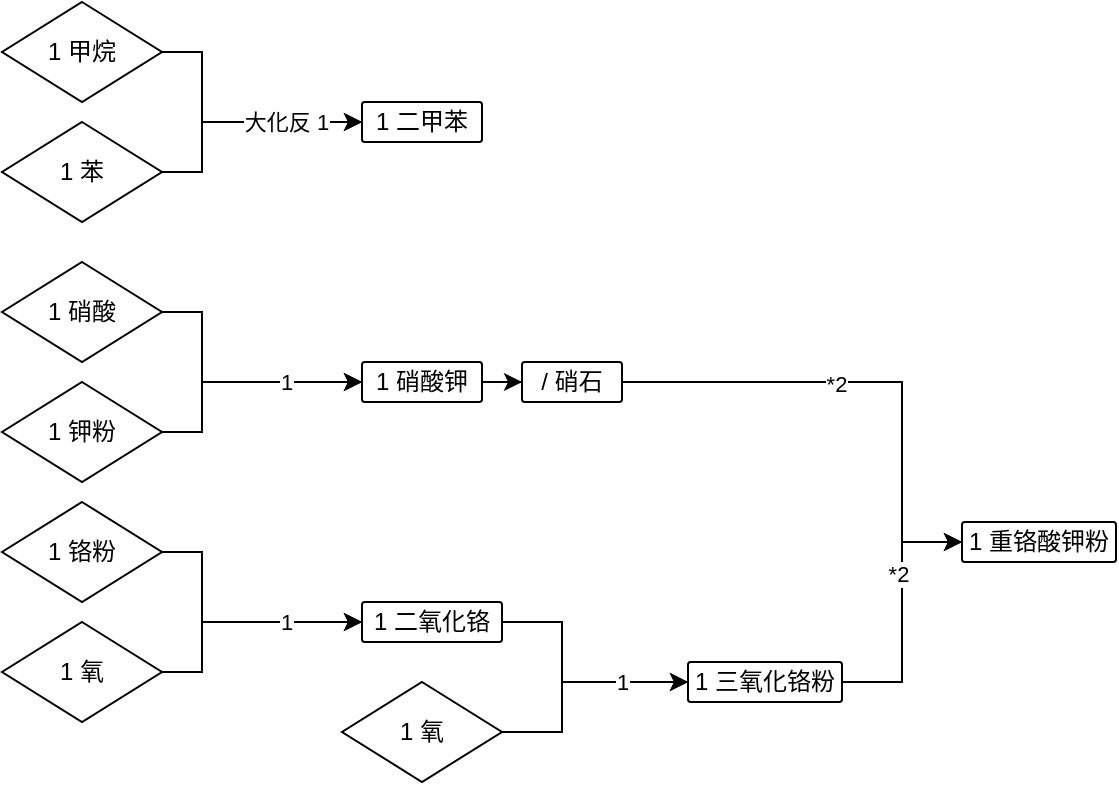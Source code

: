 <mxfile version="20.5.1" type="github">
  <diagram id="C5RBs43oDa-KdzZeNtuy" name="Page-1">
    <mxGraphModel dx="1507" dy="835" grid="1" gridSize="10" guides="1" tooltips="1" connect="1" arrows="1" fold="1" page="1" pageScale="1" pageWidth="827" pageHeight="1169" math="0" shadow="0">
      <root>
        <mxCell id="WIyWlLk6GJQsqaUBKTNV-0" />
        <mxCell id="WIyWlLk6GJQsqaUBKTNV-1" parent="WIyWlLk6GJQsqaUBKTNV-0" />
        <mxCell id="JoYVowdMrAnlJrP38-PI-4" style="edgeStyle=orthogonalEdgeStyle;rounded=0;orthogonalLoop=1;jettySize=auto;html=1;entryX=0;entryY=0.5;entryDx=0;entryDy=0;" edge="1" parent="WIyWlLk6GJQsqaUBKTNV-1" source="JoYVowdMrAnlJrP38-PI-1" target="JoYVowdMrAnlJrP38-PI-3">
          <mxGeometry relative="1" as="geometry">
            <Array as="points">
              <mxPoint x="170" y="75" />
              <mxPoint x="170" y="110" />
            </Array>
          </mxGeometry>
        </mxCell>
        <mxCell id="JoYVowdMrAnlJrP38-PI-1" value="1 甲烷" style="rhombus;whiteSpace=wrap;html=1;" vertex="1" parent="WIyWlLk6GJQsqaUBKTNV-1">
          <mxGeometry x="70" y="50" width="80" height="50" as="geometry" />
        </mxCell>
        <mxCell id="JoYVowdMrAnlJrP38-PI-5" style="edgeStyle=orthogonalEdgeStyle;rounded=0;orthogonalLoop=1;jettySize=auto;html=1;entryX=0;entryY=0.5;entryDx=0;entryDy=0;" edge="1" parent="WIyWlLk6GJQsqaUBKTNV-1" source="JoYVowdMrAnlJrP38-PI-2" target="JoYVowdMrAnlJrP38-PI-3">
          <mxGeometry relative="1" as="geometry">
            <Array as="points">
              <mxPoint x="170" y="135" />
              <mxPoint x="170" y="110" />
            </Array>
          </mxGeometry>
        </mxCell>
        <mxCell id="JoYVowdMrAnlJrP38-PI-7" value="大化反 1" style="edgeLabel;html=1;align=center;verticalAlign=middle;resizable=0;points=[];" vertex="1" connectable="0" parent="JoYVowdMrAnlJrP38-PI-5">
          <mxGeometry x="0.477" relative="1" as="geometry">
            <mxPoint x="-6" as="offset" />
          </mxGeometry>
        </mxCell>
        <mxCell id="JoYVowdMrAnlJrP38-PI-2" value="1 苯" style="rhombus;whiteSpace=wrap;html=1;" vertex="1" parent="WIyWlLk6GJQsqaUBKTNV-1">
          <mxGeometry x="70" y="110" width="80" height="50" as="geometry" />
        </mxCell>
        <mxCell id="JoYVowdMrAnlJrP38-PI-3" value="1 二甲苯" style="rounded=1;whiteSpace=wrap;html=1;arcSize=7;" vertex="1" parent="WIyWlLk6GJQsqaUBKTNV-1">
          <mxGeometry x="250" y="100" width="60" height="20" as="geometry" />
        </mxCell>
        <mxCell id="JoYVowdMrAnlJrP38-PI-8" style="edgeStyle=orthogonalEdgeStyle;rounded=0;orthogonalLoop=1;jettySize=auto;html=1;entryX=0;entryY=0.5;entryDx=0;entryDy=0;" edge="1" parent="WIyWlLk6GJQsqaUBKTNV-1" source="JoYVowdMrAnlJrP38-PI-9" target="JoYVowdMrAnlJrP38-PI-13">
          <mxGeometry relative="1" as="geometry">
            <Array as="points">
              <mxPoint x="170" y="205" />
              <mxPoint x="170" y="240" />
            </Array>
          </mxGeometry>
        </mxCell>
        <mxCell id="JoYVowdMrAnlJrP38-PI-9" value="1 硝酸" style="rhombus;whiteSpace=wrap;html=1;" vertex="1" parent="WIyWlLk6GJQsqaUBKTNV-1">
          <mxGeometry x="70" y="180" width="80" height="50" as="geometry" />
        </mxCell>
        <mxCell id="JoYVowdMrAnlJrP38-PI-10" style="edgeStyle=orthogonalEdgeStyle;rounded=0;orthogonalLoop=1;jettySize=auto;html=1;entryX=0;entryY=0.5;entryDx=0;entryDy=0;" edge="1" parent="WIyWlLk6GJQsqaUBKTNV-1" source="JoYVowdMrAnlJrP38-PI-12" target="JoYVowdMrAnlJrP38-PI-13">
          <mxGeometry relative="1" as="geometry">
            <Array as="points">
              <mxPoint x="170" y="265" />
              <mxPoint x="170" y="240" />
            </Array>
          </mxGeometry>
        </mxCell>
        <mxCell id="JoYVowdMrAnlJrP38-PI-11" value="1" style="edgeLabel;html=1;align=center;verticalAlign=middle;resizable=0;points=[];" vertex="1" connectable="0" parent="JoYVowdMrAnlJrP38-PI-10">
          <mxGeometry x="0.477" relative="1" as="geometry">
            <mxPoint x="-6" as="offset" />
          </mxGeometry>
        </mxCell>
        <mxCell id="JoYVowdMrAnlJrP38-PI-12" value="1 钾粉" style="rhombus;whiteSpace=wrap;html=1;" vertex="1" parent="WIyWlLk6GJQsqaUBKTNV-1">
          <mxGeometry x="70" y="240" width="80" height="50" as="geometry" />
        </mxCell>
        <mxCell id="JoYVowdMrAnlJrP38-PI-31" style="edgeStyle=orthogonalEdgeStyle;rounded=0;orthogonalLoop=1;jettySize=auto;html=1;entryX=0;entryY=0.5;entryDx=0;entryDy=0;" edge="1" parent="WIyWlLk6GJQsqaUBKTNV-1" source="JoYVowdMrAnlJrP38-PI-13" target="JoYVowdMrAnlJrP38-PI-29">
          <mxGeometry relative="1" as="geometry" />
        </mxCell>
        <mxCell id="JoYVowdMrAnlJrP38-PI-13" value="1 硝酸钾" style="rounded=1;whiteSpace=wrap;html=1;arcSize=7;" vertex="1" parent="WIyWlLk6GJQsqaUBKTNV-1">
          <mxGeometry x="250" y="230" width="60" height="20" as="geometry" />
        </mxCell>
        <mxCell id="JoYVowdMrAnlJrP38-PI-14" style="edgeStyle=orthogonalEdgeStyle;rounded=0;orthogonalLoop=1;jettySize=auto;html=1;entryX=0;entryY=0.5;entryDx=0;entryDy=0;" edge="1" parent="WIyWlLk6GJQsqaUBKTNV-1" source="JoYVowdMrAnlJrP38-PI-15" target="JoYVowdMrAnlJrP38-PI-19">
          <mxGeometry relative="1" as="geometry">
            <Array as="points">
              <mxPoint x="170" y="325" />
              <mxPoint x="170" y="360" />
            </Array>
          </mxGeometry>
        </mxCell>
        <mxCell id="JoYVowdMrAnlJrP38-PI-15" value="1 铬粉" style="rhombus;whiteSpace=wrap;html=1;" vertex="1" parent="WIyWlLk6GJQsqaUBKTNV-1">
          <mxGeometry x="70" y="300" width="80" height="50" as="geometry" />
        </mxCell>
        <mxCell id="JoYVowdMrAnlJrP38-PI-16" style="edgeStyle=orthogonalEdgeStyle;rounded=0;orthogonalLoop=1;jettySize=auto;html=1;entryX=0;entryY=0.5;entryDx=0;entryDy=0;" edge="1" parent="WIyWlLk6GJQsqaUBKTNV-1" source="JoYVowdMrAnlJrP38-PI-18" target="JoYVowdMrAnlJrP38-PI-19">
          <mxGeometry relative="1" as="geometry">
            <Array as="points">
              <mxPoint x="170" y="385" />
              <mxPoint x="170" y="360" />
            </Array>
          </mxGeometry>
        </mxCell>
        <mxCell id="JoYVowdMrAnlJrP38-PI-17" value="1" style="edgeLabel;html=1;align=center;verticalAlign=middle;resizable=0;points=[];" vertex="1" connectable="0" parent="JoYVowdMrAnlJrP38-PI-16">
          <mxGeometry x="0.477" relative="1" as="geometry">
            <mxPoint x="-6" as="offset" />
          </mxGeometry>
        </mxCell>
        <mxCell id="JoYVowdMrAnlJrP38-PI-18" value="1 氧" style="rhombus;whiteSpace=wrap;html=1;" vertex="1" parent="WIyWlLk6GJQsqaUBKTNV-1">
          <mxGeometry x="70" y="360" width="80" height="50" as="geometry" />
        </mxCell>
        <mxCell id="JoYVowdMrAnlJrP38-PI-22" style="edgeStyle=orthogonalEdgeStyle;rounded=0;orthogonalLoop=1;jettySize=auto;html=1;entryX=0;entryY=0.5;entryDx=0;entryDy=0;" edge="1" parent="WIyWlLk6GJQsqaUBKTNV-1" source="JoYVowdMrAnlJrP38-PI-19" target="JoYVowdMrAnlJrP38-PI-21">
          <mxGeometry relative="1" as="geometry">
            <Array as="points">
              <mxPoint x="350" y="360" />
              <mxPoint x="350" y="390" />
            </Array>
          </mxGeometry>
        </mxCell>
        <mxCell id="JoYVowdMrAnlJrP38-PI-19" value="1 二氧化铬" style="rounded=1;whiteSpace=wrap;html=1;arcSize=7;" vertex="1" parent="WIyWlLk6GJQsqaUBKTNV-1">
          <mxGeometry x="250" y="350" width="70" height="20" as="geometry" />
        </mxCell>
        <mxCell id="JoYVowdMrAnlJrP38-PI-25" style="edgeStyle=orthogonalEdgeStyle;rounded=0;orthogonalLoop=1;jettySize=auto;html=1;entryX=0;entryY=0.5;entryDx=0;entryDy=0;" edge="1" parent="WIyWlLk6GJQsqaUBKTNV-1" source="JoYVowdMrAnlJrP38-PI-20" target="JoYVowdMrAnlJrP38-PI-21">
          <mxGeometry relative="1" as="geometry">
            <Array as="points">
              <mxPoint x="350" y="415" />
              <mxPoint x="350" y="390" />
            </Array>
          </mxGeometry>
        </mxCell>
        <mxCell id="JoYVowdMrAnlJrP38-PI-28" value="1" style="edgeLabel;html=1;align=center;verticalAlign=middle;resizable=0;points=[];" vertex="1" connectable="0" parent="JoYVowdMrAnlJrP38-PI-25">
          <mxGeometry x="0.206" y="-2" relative="1" as="geometry">
            <mxPoint x="14" y="-2" as="offset" />
          </mxGeometry>
        </mxCell>
        <mxCell id="JoYVowdMrAnlJrP38-PI-20" value="1 氧" style="rhombus;whiteSpace=wrap;html=1;" vertex="1" parent="WIyWlLk6GJQsqaUBKTNV-1">
          <mxGeometry x="240" y="390" width="80" height="50" as="geometry" />
        </mxCell>
        <mxCell id="JoYVowdMrAnlJrP38-PI-33" style="edgeStyle=orthogonalEdgeStyle;rounded=0;orthogonalLoop=1;jettySize=auto;html=1;entryX=0;entryY=0.5;entryDx=0;entryDy=0;" edge="1" parent="WIyWlLk6GJQsqaUBKTNV-1" source="JoYVowdMrAnlJrP38-PI-21" target="JoYVowdMrAnlJrP38-PI-30">
          <mxGeometry relative="1" as="geometry" />
        </mxCell>
        <mxCell id="JoYVowdMrAnlJrP38-PI-35" value="*2" style="edgeLabel;html=1;align=center;verticalAlign=middle;resizable=0;points=[];" vertex="1" connectable="0" parent="JoYVowdMrAnlJrP38-PI-33">
          <mxGeometry x="0.29" y="2" relative="1" as="geometry">
            <mxPoint as="offset" />
          </mxGeometry>
        </mxCell>
        <mxCell id="JoYVowdMrAnlJrP38-PI-21" value="1 三氧化铬粉" style="rounded=1;whiteSpace=wrap;html=1;arcSize=7;" vertex="1" parent="WIyWlLk6GJQsqaUBKTNV-1">
          <mxGeometry x="413" y="380" width="77" height="20" as="geometry" />
        </mxCell>
        <mxCell id="JoYVowdMrAnlJrP38-PI-32" style="edgeStyle=orthogonalEdgeStyle;rounded=0;orthogonalLoop=1;jettySize=auto;html=1;entryX=0;entryY=0.5;entryDx=0;entryDy=0;" edge="1" parent="WIyWlLk6GJQsqaUBKTNV-1" source="JoYVowdMrAnlJrP38-PI-29" target="JoYVowdMrAnlJrP38-PI-30">
          <mxGeometry relative="1" as="geometry">
            <Array as="points">
              <mxPoint x="520" y="240" />
              <mxPoint x="520" y="320" />
            </Array>
          </mxGeometry>
        </mxCell>
        <mxCell id="JoYVowdMrAnlJrP38-PI-34" value="*2" style="edgeLabel;html=1;align=center;verticalAlign=middle;resizable=0;points=[];" vertex="1" connectable="0" parent="JoYVowdMrAnlJrP38-PI-32">
          <mxGeometry x="-0.146" y="-1" relative="1" as="geometry">
            <mxPoint as="offset" />
          </mxGeometry>
        </mxCell>
        <mxCell id="JoYVowdMrAnlJrP38-PI-29" value="/ 硝石" style="rounded=1;whiteSpace=wrap;html=1;arcSize=7;" vertex="1" parent="WIyWlLk6GJQsqaUBKTNV-1">
          <mxGeometry x="330" y="230" width="50" height="20" as="geometry" />
        </mxCell>
        <mxCell id="JoYVowdMrAnlJrP38-PI-30" value="1 重铬酸钾粉" style="rounded=1;whiteSpace=wrap;html=1;arcSize=7;" vertex="1" parent="WIyWlLk6GJQsqaUBKTNV-1">
          <mxGeometry x="550" y="310" width="77" height="20" as="geometry" />
        </mxCell>
      </root>
    </mxGraphModel>
  </diagram>
</mxfile>
